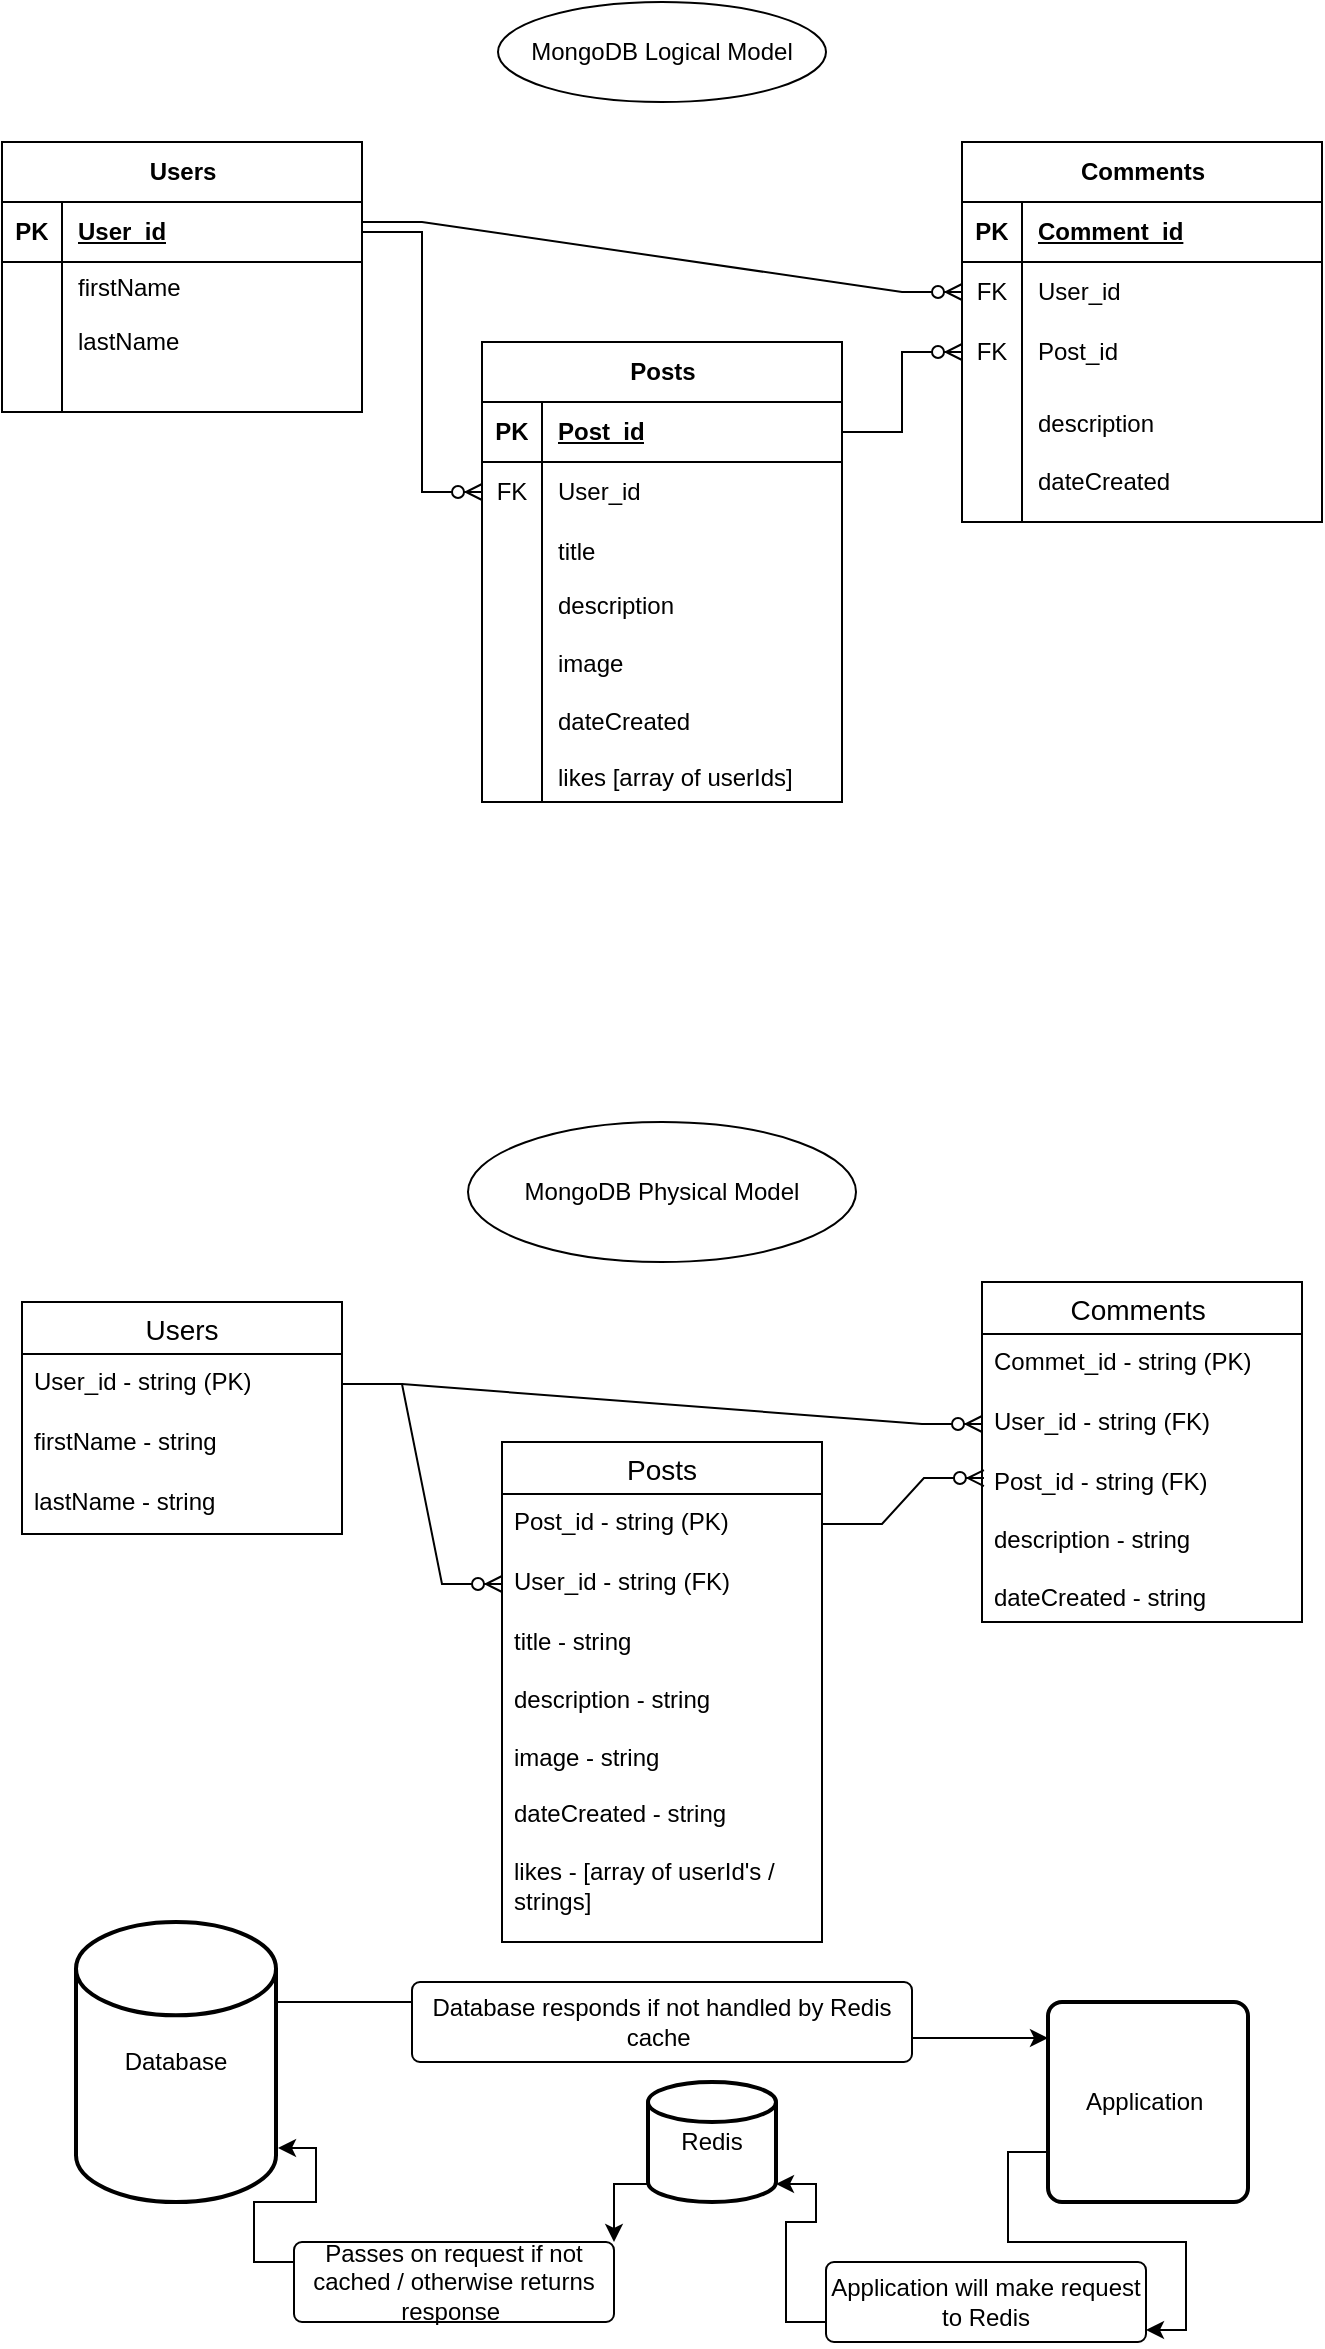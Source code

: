 <mxfile version="24.5.5" type="github">
  <diagram name="Page-1" id="Yc0eXLiFbW6gvSxJQFSb">
    <mxGraphModel dx="1223" dy="1909" grid="1" gridSize="10" guides="1" tooltips="1" connect="1" arrows="1" fold="1" page="1" pageScale="1" pageWidth="827" pageHeight="1169" math="0" shadow="0">
      <root>
        <mxCell id="0" />
        <mxCell id="1" parent="0" />
        <mxCell id="1Qco0uFq8-3cPCMnzzFp-161" style="edgeStyle=orthogonalEdgeStyle;rounded=0;orthogonalLoop=1;jettySize=auto;html=1;exitX=0;exitY=0.5;exitDx=0;exitDy=0;entryX=0;entryY=0.5;entryDx=0;entryDy=0;" parent="1" edge="1">
          <mxGeometry relative="1" as="geometry">
            <mxPoint x="100" y="160" as="sourcePoint" />
            <Array as="points">
              <mxPoint x="80" y="160" />
              <mxPoint x="80" y="520" />
              <mxPoint x="430" y="520" />
              <mxPoint x="430" y="227" />
            </Array>
          </mxGeometry>
        </mxCell>
        <mxCell id="1Qco0uFq8-3cPCMnzzFp-162" value="Users" style="shape=table;startSize=30;container=1;collapsible=1;childLayout=tableLayout;fixedRows=1;rowLines=0;fontStyle=1;align=center;resizeLast=1;html=1;" parent="1" vertex="1">
          <mxGeometry x="84" y="60" width="180" height="135" as="geometry" />
        </mxCell>
        <mxCell id="1Qco0uFq8-3cPCMnzzFp-163" value="" style="shape=tableRow;horizontal=0;startSize=0;swimlaneHead=0;swimlaneBody=0;fillColor=none;collapsible=0;dropTarget=0;points=[[0,0.5],[1,0.5]];portConstraint=eastwest;top=0;left=0;right=0;bottom=1;" parent="1Qco0uFq8-3cPCMnzzFp-162" vertex="1">
          <mxGeometry y="30" width="180" height="30" as="geometry" />
        </mxCell>
        <mxCell id="1Qco0uFq8-3cPCMnzzFp-164" value="PK" style="shape=partialRectangle;connectable=0;fillColor=none;top=0;left=0;bottom=0;right=0;fontStyle=1;overflow=hidden;whiteSpace=wrap;html=1;" parent="1Qco0uFq8-3cPCMnzzFp-163" vertex="1">
          <mxGeometry width="30" height="30" as="geometry">
            <mxRectangle width="30" height="30" as="alternateBounds" />
          </mxGeometry>
        </mxCell>
        <mxCell id="1Qco0uFq8-3cPCMnzzFp-165" value="User_id" style="shape=partialRectangle;connectable=0;fillColor=none;top=0;left=0;bottom=0;right=0;align=left;spacingLeft=6;fontStyle=5;overflow=hidden;whiteSpace=wrap;html=1;" parent="1Qco0uFq8-3cPCMnzzFp-163" vertex="1">
          <mxGeometry x="30" width="150" height="30" as="geometry">
            <mxRectangle width="150" height="30" as="alternateBounds" />
          </mxGeometry>
        </mxCell>
        <mxCell id="1Qco0uFq8-3cPCMnzzFp-166" value="" style="shape=tableRow;horizontal=0;startSize=0;swimlaneHead=0;swimlaneBody=0;fillColor=none;collapsible=0;dropTarget=0;points=[[0,0.5],[1,0.5]];portConstraint=eastwest;top=0;left=0;right=0;bottom=0;" parent="1Qco0uFq8-3cPCMnzzFp-162" vertex="1">
          <mxGeometry y="60" width="180" height="25" as="geometry" />
        </mxCell>
        <mxCell id="1Qco0uFq8-3cPCMnzzFp-167" value="" style="shape=partialRectangle;connectable=0;fillColor=none;top=0;left=0;bottom=0;right=0;editable=1;overflow=hidden;whiteSpace=wrap;html=1;" parent="1Qco0uFq8-3cPCMnzzFp-166" vertex="1">
          <mxGeometry width="30" height="25" as="geometry">
            <mxRectangle width="30" height="25" as="alternateBounds" />
          </mxGeometry>
        </mxCell>
        <mxCell id="1Qco0uFq8-3cPCMnzzFp-168" value="firstName" style="shape=partialRectangle;connectable=0;fillColor=none;top=0;left=0;bottom=0;right=0;align=left;spacingLeft=6;overflow=hidden;whiteSpace=wrap;html=1;" parent="1Qco0uFq8-3cPCMnzzFp-166" vertex="1">
          <mxGeometry x="30" width="150" height="25" as="geometry">
            <mxRectangle width="150" height="25" as="alternateBounds" />
          </mxGeometry>
        </mxCell>
        <mxCell id="1Qco0uFq8-3cPCMnzzFp-169" value="" style="shape=tableRow;horizontal=0;startSize=0;swimlaneHead=0;swimlaneBody=0;fillColor=none;collapsible=0;dropTarget=0;points=[[0,0.5],[1,0.5]];portConstraint=eastwest;top=0;left=0;right=0;bottom=0;" parent="1Qco0uFq8-3cPCMnzzFp-162" vertex="1">
          <mxGeometry y="85" width="180" height="30" as="geometry" />
        </mxCell>
        <mxCell id="1Qco0uFq8-3cPCMnzzFp-170" value="" style="shape=partialRectangle;connectable=0;fillColor=none;top=0;left=0;bottom=0;right=0;editable=1;overflow=hidden;whiteSpace=wrap;html=1;" parent="1Qco0uFq8-3cPCMnzzFp-169" vertex="1">
          <mxGeometry width="30" height="30" as="geometry">
            <mxRectangle width="30" height="30" as="alternateBounds" />
          </mxGeometry>
        </mxCell>
        <mxCell id="1Qco0uFq8-3cPCMnzzFp-171" value="lastName" style="shape=partialRectangle;connectable=0;fillColor=none;top=0;left=0;bottom=0;right=0;align=left;spacingLeft=6;overflow=hidden;whiteSpace=wrap;html=1;" parent="1Qco0uFq8-3cPCMnzzFp-169" vertex="1">
          <mxGeometry x="30" width="150" height="30" as="geometry">
            <mxRectangle width="150" height="30" as="alternateBounds" />
          </mxGeometry>
        </mxCell>
        <mxCell id="1Qco0uFq8-3cPCMnzzFp-172" value="" style="shape=tableRow;horizontal=0;startSize=0;swimlaneHead=0;swimlaneBody=0;fillColor=none;collapsible=0;dropTarget=0;points=[[0,0.5],[1,0.5]];portConstraint=eastwest;top=0;left=0;right=0;bottom=0;" parent="1Qco0uFq8-3cPCMnzzFp-162" vertex="1">
          <mxGeometry y="115" width="180" height="20" as="geometry" />
        </mxCell>
        <mxCell id="1Qco0uFq8-3cPCMnzzFp-173" value="" style="shape=partialRectangle;connectable=0;fillColor=none;top=0;left=0;bottom=0;right=0;editable=1;overflow=hidden;whiteSpace=wrap;html=1;" parent="1Qco0uFq8-3cPCMnzzFp-172" vertex="1">
          <mxGeometry width="30" height="20" as="geometry">
            <mxRectangle width="30" height="20" as="alternateBounds" />
          </mxGeometry>
        </mxCell>
        <mxCell id="1Qco0uFq8-3cPCMnzzFp-174" value="" style="shape=partialRectangle;connectable=0;fillColor=none;top=0;left=0;bottom=0;right=0;align=left;spacingLeft=6;overflow=hidden;whiteSpace=wrap;html=1;" parent="1Qco0uFq8-3cPCMnzzFp-172" vertex="1">
          <mxGeometry x="30" width="150" height="20" as="geometry">
            <mxRectangle width="150" height="20" as="alternateBounds" />
          </mxGeometry>
        </mxCell>
        <mxCell id="1Qco0uFq8-3cPCMnzzFp-175" value="Posts" style="shape=table;startSize=30;container=1;collapsible=1;childLayout=tableLayout;fixedRows=1;rowLines=0;fontStyle=1;align=center;resizeLast=1;html=1;" parent="1" vertex="1">
          <mxGeometry x="324" y="160" width="180" height="230" as="geometry" />
        </mxCell>
        <mxCell id="1Qco0uFq8-3cPCMnzzFp-176" value="" style="shape=tableRow;horizontal=0;startSize=0;swimlaneHead=0;swimlaneBody=0;fillColor=none;collapsible=0;dropTarget=0;points=[[0,0.5],[1,0.5]];portConstraint=eastwest;top=0;left=0;right=0;bottom=1;" parent="1Qco0uFq8-3cPCMnzzFp-175" vertex="1">
          <mxGeometry y="30" width="180" height="30" as="geometry" />
        </mxCell>
        <mxCell id="1Qco0uFq8-3cPCMnzzFp-177" value="PK" style="shape=partialRectangle;connectable=0;fillColor=none;top=0;left=0;bottom=0;right=0;fontStyle=1;overflow=hidden;whiteSpace=wrap;html=1;" parent="1Qco0uFq8-3cPCMnzzFp-176" vertex="1">
          <mxGeometry width="30" height="30" as="geometry">
            <mxRectangle width="30" height="30" as="alternateBounds" />
          </mxGeometry>
        </mxCell>
        <mxCell id="1Qco0uFq8-3cPCMnzzFp-178" value="Post_id" style="shape=partialRectangle;connectable=0;fillColor=none;top=0;left=0;bottom=0;right=0;align=left;spacingLeft=6;fontStyle=5;overflow=hidden;whiteSpace=wrap;html=1;" parent="1Qco0uFq8-3cPCMnzzFp-176" vertex="1">
          <mxGeometry x="30" width="150" height="30" as="geometry">
            <mxRectangle width="150" height="30" as="alternateBounds" />
          </mxGeometry>
        </mxCell>
        <mxCell id="1Qco0uFq8-3cPCMnzzFp-179" value="" style="shape=tableRow;horizontal=0;startSize=0;swimlaneHead=0;swimlaneBody=0;fillColor=none;collapsible=0;dropTarget=0;points=[[0,0.5],[1,0.5]];portConstraint=eastwest;top=0;left=0;right=0;bottom=0;" parent="1Qco0uFq8-3cPCMnzzFp-175" vertex="1">
          <mxGeometry y="60" width="180" height="30" as="geometry" />
        </mxCell>
        <mxCell id="1Qco0uFq8-3cPCMnzzFp-180" value="FK" style="shape=partialRectangle;connectable=0;fillColor=none;top=0;left=0;bottom=0;right=0;editable=1;overflow=hidden;whiteSpace=wrap;html=1;" parent="1Qco0uFq8-3cPCMnzzFp-179" vertex="1">
          <mxGeometry width="30" height="30" as="geometry">
            <mxRectangle width="30" height="30" as="alternateBounds" />
          </mxGeometry>
        </mxCell>
        <mxCell id="1Qco0uFq8-3cPCMnzzFp-181" value="User_id" style="shape=partialRectangle;connectable=0;fillColor=none;top=0;left=0;bottom=0;right=0;align=left;spacingLeft=6;overflow=hidden;whiteSpace=wrap;html=1;" parent="1Qco0uFq8-3cPCMnzzFp-179" vertex="1">
          <mxGeometry x="30" width="150" height="30" as="geometry">
            <mxRectangle width="150" height="30" as="alternateBounds" />
          </mxGeometry>
        </mxCell>
        <mxCell id="1Qco0uFq8-3cPCMnzzFp-182" value="" style="shape=tableRow;horizontal=0;startSize=0;swimlaneHead=0;swimlaneBody=0;fillColor=none;collapsible=0;dropTarget=0;points=[[0,0.5],[1,0.5]];portConstraint=eastwest;top=0;left=0;right=0;bottom=0;" parent="1Qco0uFq8-3cPCMnzzFp-175" vertex="1">
          <mxGeometry y="90" width="180" height="30" as="geometry" />
        </mxCell>
        <mxCell id="1Qco0uFq8-3cPCMnzzFp-183" value="" style="shape=partialRectangle;connectable=0;fillColor=none;top=0;left=0;bottom=0;right=0;editable=1;overflow=hidden;whiteSpace=wrap;html=1;" parent="1Qco0uFq8-3cPCMnzzFp-182" vertex="1">
          <mxGeometry width="30" height="30" as="geometry">
            <mxRectangle width="30" height="30" as="alternateBounds" />
          </mxGeometry>
        </mxCell>
        <mxCell id="1Qco0uFq8-3cPCMnzzFp-184" value="title" style="shape=partialRectangle;connectable=0;fillColor=none;top=0;left=0;bottom=0;right=0;align=left;spacingLeft=6;overflow=hidden;whiteSpace=wrap;html=1;" parent="1Qco0uFq8-3cPCMnzzFp-182" vertex="1">
          <mxGeometry x="30" width="150" height="30" as="geometry">
            <mxRectangle width="150" height="30" as="alternateBounds" />
          </mxGeometry>
        </mxCell>
        <mxCell id="1Qco0uFq8-3cPCMnzzFp-185" value="" style="shape=tableRow;horizontal=0;startSize=0;swimlaneHead=0;swimlaneBody=0;fillColor=none;collapsible=0;dropTarget=0;points=[[0,0.5],[1,0.5]];portConstraint=eastwest;top=0;left=0;right=0;bottom=0;" parent="1Qco0uFq8-3cPCMnzzFp-175" vertex="1">
          <mxGeometry y="120" width="180" height="110" as="geometry" />
        </mxCell>
        <mxCell id="1Qco0uFq8-3cPCMnzzFp-186" value="" style="shape=partialRectangle;connectable=0;fillColor=none;top=0;left=0;bottom=0;right=0;editable=1;overflow=hidden;whiteSpace=wrap;html=1;" parent="1Qco0uFq8-3cPCMnzzFp-185" vertex="1">
          <mxGeometry width="30" height="110" as="geometry">
            <mxRectangle width="30" height="110" as="alternateBounds" />
          </mxGeometry>
        </mxCell>
        <mxCell id="1Qco0uFq8-3cPCMnzzFp-187" value="description&lt;div&gt;&lt;br&gt;&lt;div&gt;image&lt;/div&gt;&lt;div&gt;&lt;br&gt;&lt;/div&gt;&lt;div&gt;dateCreated&lt;br&gt;&lt;/div&gt;&lt;div&gt;&lt;br&gt;&lt;/div&gt;&lt;div&gt;likes [array of userIds]&lt;/div&gt;&lt;/div&gt;" style="shape=partialRectangle;connectable=0;fillColor=none;top=0;left=0;bottom=0;right=0;align=left;spacingLeft=6;overflow=hidden;whiteSpace=wrap;html=1;" parent="1Qco0uFq8-3cPCMnzzFp-185" vertex="1">
          <mxGeometry x="30" width="150" height="110" as="geometry">
            <mxRectangle width="150" height="110" as="alternateBounds" />
          </mxGeometry>
        </mxCell>
        <mxCell id="1Qco0uFq8-3cPCMnzzFp-188" value="Comments" style="shape=table;startSize=30;container=1;collapsible=1;childLayout=tableLayout;fixedRows=1;rowLines=0;fontStyle=1;align=center;resizeLast=1;html=1;" parent="1" vertex="1">
          <mxGeometry x="564" y="60" width="180" height="190" as="geometry" />
        </mxCell>
        <mxCell id="1Qco0uFq8-3cPCMnzzFp-189" value="" style="shape=tableRow;horizontal=0;startSize=0;swimlaneHead=0;swimlaneBody=0;fillColor=none;collapsible=0;dropTarget=0;points=[[0,0.5],[1,0.5]];portConstraint=eastwest;top=0;left=0;right=0;bottom=1;" parent="1Qco0uFq8-3cPCMnzzFp-188" vertex="1">
          <mxGeometry y="30" width="180" height="30" as="geometry" />
        </mxCell>
        <mxCell id="1Qco0uFq8-3cPCMnzzFp-190" value="PK" style="shape=partialRectangle;connectable=0;fillColor=none;top=0;left=0;bottom=0;right=0;fontStyle=1;overflow=hidden;whiteSpace=wrap;html=1;" parent="1Qco0uFq8-3cPCMnzzFp-189" vertex="1">
          <mxGeometry width="30" height="30" as="geometry">
            <mxRectangle width="30" height="30" as="alternateBounds" />
          </mxGeometry>
        </mxCell>
        <mxCell id="1Qco0uFq8-3cPCMnzzFp-191" value="Comment_id" style="shape=partialRectangle;connectable=0;fillColor=none;top=0;left=0;bottom=0;right=0;align=left;spacingLeft=6;fontStyle=5;overflow=hidden;whiteSpace=wrap;html=1;" parent="1Qco0uFq8-3cPCMnzzFp-189" vertex="1">
          <mxGeometry x="30" width="150" height="30" as="geometry">
            <mxRectangle width="150" height="30" as="alternateBounds" />
          </mxGeometry>
        </mxCell>
        <mxCell id="1Qco0uFq8-3cPCMnzzFp-192" value="" style="shape=tableRow;horizontal=0;startSize=0;swimlaneHead=0;swimlaneBody=0;fillColor=none;collapsible=0;dropTarget=0;points=[[0,0.5],[1,0.5]];portConstraint=eastwest;top=0;left=0;right=0;bottom=0;" parent="1Qco0uFq8-3cPCMnzzFp-188" vertex="1">
          <mxGeometry y="60" width="180" height="30" as="geometry" />
        </mxCell>
        <mxCell id="1Qco0uFq8-3cPCMnzzFp-193" value="FK" style="shape=partialRectangle;connectable=0;fillColor=none;top=0;left=0;bottom=0;right=0;editable=1;overflow=hidden;whiteSpace=wrap;html=1;" parent="1Qco0uFq8-3cPCMnzzFp-192" vertex="1">
          <mxGeometry width="30" height="30" as="geometry">
            <mxRectangle width="30" height="30" as="alternateBounds" />
          </mxGeometry>
        </mxCell>
        <mxCell id="1Qco0uFq8-3cPCMnzzFp-194" value="User_id" style="shape=partialRectangle;connectable=0;fillColor=none;top=0;left=0;bottom=0;right=0;align=left;spacingLeft=6;overflow=hidden;whiteSpace=wrap;html=1;" parent="1Qco0uFq8-3cPCMnzzFp-192" vertex="1">
          <mxGeometry x="30" width="150" height="30" as="geometry">
            <mxRectangle width="150" height="30" as="alternateBounds" />
          </mxGeometry>
        </mxCell>
        <mxCell id="1Qco0uFq8-3cPCMnzzFp-195" value="" style="shape=tableRow;horizontal=0;startSize=0;swimlaneHead=0;swimlaneBody=0;fillColor=none;collapsible=0;dropTarget=0;points=[[0,0.5],[1,0.5]];portConstraint=eastwest;top=0;left=0;right=0;bottom=0;" parent="1Qco0uFq8-3cPCMnzzFp-188" vertex="1">
          <mxGeometry y="90" width="180" height="30" as="geometry" />
        </mxCell>
        <mxCell id="1Qco0uFq8-3cPCMnzzFp-196" value="FK" style="shape=partialRectangle;connectable=0;fillColor=none;top=0;left=0;bottom=0;right=0;editable=1;overflow=hidden;whiteSpace=wrap;html=1;" parent="1Qco0uFq8-3cPCMnzzFp-195" vertex="1">
          <mxGeometry width="30" height="30" as="geometry">
            <mxRectangle width="30" height="30" as="alternateBounds" />
          </mxGeometry>
        </mxCell>
        <mxCell id="1Qco0uFq8-3cPCMnzzFp-197" value="Post_id" style="shape=partialRectangle;connectable=0;fillColor=none;top=0;left=0;bottom=0;right=0;align=left;spacingLeft=6;overflow=hidden;whiteSpace=wrap;html=1;" parent="1Qco0uFq8-3cPCMnzzFp-195" vertex="1">
          <mxGeometry x="30" width="150" height="30" as="geometry">
            <mxRectangle width="150" height="30" as="alternateBounds" />
          </mxGeometry>
        </mxCell>
        <mxCell id="1Qco0uFq8-3cPCMnzzFp-198" value="" style="shape=tableRow;horizontal=0;startSize=0;swimlaneHead=0;swimlaneBody=0;fillColor=none;collapsible=0;dropTarget=0;points=[[0,0.5],[1,0.5]];portConstraint=eastwest;top=0;left=0;right=0;bottom=0;" parent="1Qco0uFq8-3cPCMnzzFp-188" vertex="1">
          <mxGeometry y="120" width="180" height="70" as="geometry" />
        </mxCell>
        <mxCell id="1Qco0uFq8-3cPCMnzzFp-199" value="" style="shape=partialRectangle;connectable=0;fillColor=none;top=0;left=0;bottom=0;right=0;editable=1;overflow=hidden;whiteSpace=wrap;html=1;" parent="1Qco0uFq8-3cPCMnzzFp-198" vertex="1">
          <mxGeometry width="30" height="70" as="geometry">
            <mxRectangle width="30" height="70" as="alternateBounds" />
          </mxGeometry>
        </mxCell>
        <mxCell id="1Qco0uFq8-3cPCMnzzFp-200" value="description&lt;div&gt;&lt;br&gt;&lt;/div&gt;&lt;div&gt;dateCreated&lt;/div&gt;" style="shape=partialRectangle;connectable=0;fillColor=none;top=0;left=0;bottom=0;right=0;align=left;spacingLeft=6;overflow=hidden;whiteSpace=wrap;html=1;" parent="1Qco0uFq8-3cPCMnzzFp-198" vertex="1">
          <mxGeometry x="30" width="150" height="70" as="geometry">
            <mxRectangle width="150" height="70" as="alternateBounds" />
          </mxGeometry>
        </mxCell>
        <mxCell id="1Qco0uFq8-3cPCMnzzFp-201" value="" style="edgeStyle=entityRelationEdgeStyle;fontSize=12;html=1;endArrow=ERzeroToMany;endFill=1;rounded=0;entryX=0;entryY=0.5;entryDx=0;entryDy=0;" parent="1" source="1Qco0uFq8-3cPCMnzzFp-163" target="1Qco0uFq8-3cPCMnzzFp-179" edge="1">
          <mxGeometry width="100" height="100" relative="1" as="geometry">
            <mxPoint x="24" y="110" as="sourcePoint" />
            <mxPoint x="124" y="10" as="targetPoint" />
            <Array as="points">
              <mxPoint x="44" y="80" />
              <mxPoint x="184" y="220" />
              <mxPoint x="174" y="270" />
              <mxPoint x="114" y="40" />
            </Array>
          </mxGeometry>
        </mxCell>
        <mxCell id="1Qco0uFq8-3cPCMnzzFp-202" value="" style="edgeStyle=entityRelationEdgeStyle;fontSize=12;html=1;endArrow=ERzeroToMany;endFill=1;rounded=0;entryX=0;entryY=0.5;entryDx=0;entryDy=0;" parent="1" target="1Qco0uFq8-3cPCMnzzFp-192" edge="1">
          <mxGeometry width="100" height="100" relative="1" as="geometry">
            <mxPoint x="264" y="100" as="sourcePoint" />
            <mxPoint x="364" as="targetPoint" />
            <Array as="points">
              <mxPoint x="334" y="50" />
              <mxPoint x="454" y="50" />
              <mxPoint x="524" y="40" />
              <mxPoint x="424" y="40" />
            </Array>
          </mxGeometry>
        </mxCell>
        <mxCell id="1Qco0uFq8-3cPCMnzzFp-203" value="" style="edgeStyle=entityRelationEdgeStyle;fontSize=12;html=1;endArrow=ERzeroToMany;endFill=1;rounded=0;entryX=0;entryY=0.5;entryDx=0;entryDy=0;" parent="1" target="1Qco0uFq8-3cPCMnzzFp-195" edge="1">
          <mxGeometry width="100" height="100" relative="1" as="geometry">
            <mxPoint x="504" y="205" as="sourcePoint" />
            <mxPoint x="604" y="105" as="targetPoint" />
          </mxGeometry>
        </mxCell>
        <mxCell id="1Qco0uFq8-3cPCMnzzFp-204" value="MongoDB Logical Model" style="ellipse;whiteSpace=wrap;html=1;align=center;" parent="1" vertex="1">
          <mxGeometry x="332" y="-10" width="164" height="50" as="geometry" />
        </mxCell>
        <mxCell id="1Qco0uFq8-3cPCMnzzFp-205" value="MongoDB Physical Model" style="ellipse;whiteSpace=wrap;html=1;align=center;" parent="1" vertex="1">
          <mxGeometry x="317" y="550" width="194" height="70" as="geometry" />
        </mxCell>
        <mxCell id="1Qco0uFq8-3cPCMnzzFp-206" value="Users" style="swimlane;fontStyle=0;childLayout=stackLayout;horizontal=1;startSize=26;horizontalStack=0;resizeParent=1;resizeParentMax=0;resizeLast=0;collapsible=1;marginBottom=0;align=center;fontSize=14;" parent="1" vertex="1">
          <mxGeometry x="94" y="640" width="160" height="116" as="geometry" />
        </mxCell>
        <mxCell id="1Qco0uFq8-3cPCMnzzFp-207" value="User_id - string (PK)" style="text;strokeColor=none;fillColor=none;spacingLeft=4;spacingRight=4;overflow=hidden;rotatable=0;points=[[0,0.5],[1,0.5]];portConstraint=eastwest;fontSize=12;whiteSpace=wrap;html=1;" parent="1Qco0uFq8-3cPCMnzzFp-206" vertex="1">
          <mxGeometry y="26" width="160" height="30" as="geometry" />
        </mxCell>
        <mxCell id="1Qco0uFq8-3cPCMnzzFp-208" value="firstName - string" style="text;strokeColor=none;fillColor=none;spacingLeft=4;spacingRight=4;overflow=hidden;rotatable=0;points=[[0,0.5],[1,0.5]];portConstraint=eastwest;fontSize=12;whiteSpace=wrap;html=1;" parent="1Qco0uFq8-3cPCMnzzFp-206" vertex="1">
          <mxGeometry y="56" width="160" height="30" as="geometry" />
        </mxCell>
        <mxCell id="1Qco0uFq8-3cPCMnzzFp-209" value="lastName - string" style="text;strokeColor=none;fillColor=none;spacingLeft=4;spacingRight=4;overflow=hidden;rotatable=0;points=[[0,0.5],[1,0.5]];portConstraint=eastwest;fontSize=12;whiteSpace=wrap;html=1;" parent="1Qco0uFq8-3cPCMnzzFp-206" vertex="1">
          <mxGeometry y="86" width="160" height="30" as="geometry" />
        </mxCell>
        <mxCell id="1Qco0uFq8-3cPCMnzzFp-210" value="Comments " style="swimlane;fontStyle=0;childLayout=stackLayout;horizontal=1;startSize=26;horizontalStack=0;resizeParent=1;resizeParentMax=0;resizeLast=0;collapsible=1;marginBottom=0;align=center;fontSize=14;" parent="1" vertex="1">
          <mxGeometry x="574" y="630" width="160" height="170" as="geometry" />
        </mxCell>
        <mxCell id="1Qco0uFq8-3cPCMnzzFp-211" value="Commet_id - string (PK)" style="text;strokeColor=none;fillColor=none;spacingLeft=4;spacingRight=4;overflow=hidden;rotatable=0;points=[[0,0.5],[1,0.5]];portConstraint=eastwest;fontSize=12;whiteSpace=wrap;html=1;" parent="1Qco0uFq8-3cPCMnzzFp-210" vertex="1">
          <mxGeometry y="26" width="160" height="30" as="geometry" />
        </mxCell>
        <mxCell id="1Qco0uFq8-3cPCMnzzFp-212" value="User_id - string (FK)" style="text;strokeColor=none;fillColor=none;spacingLeft=4;spacingRight=4;overflow=hidden;rotatable=0;points=[[0,0.5],[1,0.5]];portConstraint=eastwest;fontSize=12;whiteSpace=wrap;html=1;" parent="1Qco0uFq8-3cPCMnzzFp-210" vertex="1">
          <mxGeometry y="56" width="160" height="30" as="geometry" />
        </mxCell>
        <mxCell id="1Qco0uFq8-3cPCMnzzFp-213" value="Post_id - string (FK)&lt;div&gt;&lt;br&gt;&lt;/div&gt;&lt;div&gt;description - string&lt;/div&gt;&lt;div&gt;&lt;br&gt;&lt;/div&gt;&lt;div&gt;dateCreated - string&lt;/div&gt;" style="text;strokeColor=none;fillColor=none;spacingLeft=4;spacingRight=4;overflow=hidden;rotatable=0;points=[[0,0.5],[1,0.5]];portConstraint=eastwest;fontSize=12;whiteSpace=wrap;html=1;" parent="1Qco0uFq8-3cPCMnzzFp-210" vertex="1">
          <mxGeometry y="86" width="160" height="84" as="geometry" />
        </mxCell>
        <mxCell id="1Qco0uFq8-3cPCMnzzFp-214" value="Posts" style="swimlane;fontStyle=0;childLayout=stackLayout;horizontal=1;startSize=26;horizontalStack=0;resizeParent=1;resizeParentMax=0;resizeLast=0;collapsible=1;marginBottom=0;align=center;fontSize=14;" parent="1" vertex="1">
          <mxGeometry x="334" y="710" width="160" height="250" as="geometry" />
        </mxCell>
        <mxCell id="1Qco0uFq8-3cPCMnzzFp-215" value="Post_id - string (PK)" style="text;strokeColor=none;fillColor=none;spacingLeft=4;spacingRight=4;overflow=hidden;rotatable=0;points=[[0,0.5],[1,0.5]];portConstraint=eastwest;fontSize=12;whiteSpace=wrap;html=1;" parent="1Qco0uFq8-3cPCMnzzFp-214" vertex="1">
          <mxGeometry y="26" width="160" height="30" as="geometry" />
        </mxCell>
        <mxCell id="1Qco0uFq8-3cPCMnzzFp-216" value="User_id - string (FK)" style="text;strokeColor=none;fillColor=none;spacingLeft=4;spacingRight=4;overflow=hidden;rotatable=0;points=[[0,0.5],[1,0.5]];portConstraint=eastwest;fontSize=12;whiteSpace=wrap;html=1;" parent="1Qco0uFq8-3cPCMnzzFp-214" vertex="1">
          <mxGeometry y="56" width="160" height="30" as="geometry" />
        </mxCell>
        <mxCell id="1Qco0uFq8-3cPCMnzzFp-217" value="title - string&lt;div&gt;&lt;br&gt;&lt;/div&gt;&lt;div&gt;description - string&lt;/div&gt;&lt;div&gt;&lt;br&gt;&lt;/div&gt;&lt;div&gt;image - string&lt;/div&gt;&lt;div&gt;&lt;br&gt;&lt;/div&gt;&lt;div&gt;dateCreated - string&lt;/div&gt;&lt;div&gt;&lt;br&gt;&lt;/div&gt;&lt;div&gt;likes - [array of userId&#39;s / strings]&lt;/div&gt;" style="text;strokeColor=none;fillColor=none;spacingLeft=4;spacingRight=4;overflow=hidden;rotatable=0;points=[[0,0.5],[1,0.5]];portConstraint=eastwest;fontSize=12;whiteSpace=wrap;html=1;" parent="1Qco0uFq8-3cPCMnzzFp-214" vertex="1">
          <mxGeometry y="86" width="160" height="164" as="geometry" />
        </mxCell>
        <mxCell id="1Qco0uFq8-3cPCMnzzFp-218" value="" style="edgeStyle=entityRelationEdgeStyle;fontSize=12;html=1;endArrow=ERzeroToMany;endFill=1;rounded=0;entryX=0;entryY=0.5;entryDx=0;entryDy=0;exitX=1;exitY=0.5;exitDx=0;exitDy=0;" parent="1" source="1Qco0uFq8-3cPCMnzzFp-207" target="1Qco0uFq8-3cPCMnzzFp-212" edge="1">
          <mxGeometry width="100" height="100" relative="1" as="geometry">
            <mxPoint x="250" y="650" as="sourcePoint" />
            <mxPoint x="350" y="550" as="targetPoint" />
          </mxGeometry>
        </mxCell>
        <mxCell id="1Qco0uFq8-3cPCMnzzFp-219" value="" style="edgeStyle=entityRelationEdgeStyle;fontSize=12;html=1;endArrow=ERzeroToMany;endFill=1;rounded=0;entryX=0;entryY=0.5;entryDx=0;entryDy=0;" parent="1" source="1Qco0uFq8-3cPCMnzzFp-207" target="1Qco0uFq8-3cPCMnzzFp-216" edge="1">
          <mxGeometry width="100" height="100" relative="1" as="geometry">
            <mxPoint x="256" y="690" as="sourcePoint" />
            <mxPoint x="350" y="640" as="targetPoint" />
          </mxGeometry>
        </mxCell>
        <mxCell id="1Qco0uFq8-3cPCMnzzFp-220" value="" style="edgeStyle=entityRelationEdgeStyle;fontSize=12;html=1;endArrow=ERzeroToMany;endFill=1;rounded=0;entryX=0.006;entryY=0.143;entryDx=0;entryDy=0;entryPerimeter=0;" parent="1" source="1Qco0uFq8-3cPCMnzzFp-215" target="1Qco0uFq8-3cPCMnzzFp-213" edge="1">
          <mxGeometry width="100" height="100" relative="1" as="geometry">
            <mxPoint x="504" y="800" as="sourcePoint" />
            <mxPoint x="604" y="700" as="targetPoint" />
            <Array as="points">
              <mxPoint x="560" y="740" />
            </Array>
          </mxGeometry>
        </mxCell>
        <mxCell id="upIFFd8ZQpiSGdXvl0km-1" value="Database" style="strokeWidth=2;html=1;shape=mxgraph.flowchart.database;whiteSpace=wrap;" vertex="1" parent="1">
          <mxGeometry x="121" y="950" width="100" height="140" as="geometry" />
        </mxCell>
        <mxCell id="upIFFd8ZQpiSGdXvl0km-22" style="edgeStyle=orthogonalEdgeStyle;rounded=0;orthogonalLoop=1;jettySize=auto;html=1;exitX=0;exitY=0.85;exitDx=0;exitDy=0;exitPerimeter=0;entryX=1;entryY=0;entryDx=0;entryDy=0;" edge="1" parent="1" source="upIFFd8ZQpiSGdXvl0km-2" target="upIFFd8ZQpiSGdXvl0km-17">
          <mxGeometry relative="1" as="geometry" />
        </mxCell>
        <mxCell id="upIFFd8ZQpiSGdXvl0km-2" value="Redis" style="strokeWidth=2;html=1;shape=mxgraph.flowchart.database;whiteSpace=wrap;" vertex="1" parent="1">
          <mxGeometry x="407" y="1030" width="64" height="60" as="geometry" />
        </mxCell>
        <mxCell id="upIFFd8ZQpiSGdXvl0km-3" value="Application&amp;nbsp;" style="rounded=1;whiteSpace=wrap;html=1;absoluteArcSize=1;arcSize=14;strokeWidth=2;" vertex="1" parent="1">
          <mxGeometry x="607" y="990" width="100" height="100" as="geometry" />
        </mxCell>
        <mxCell id="upIFFd8ZQpiSGdXvl0km-8" style="edgeStyle=orthogonalEdgeStyle;rounded=0;orthogonalLoop=1;jettySize=auto;html=1;exitX=0;exitY=0.75;exitDx=0;exitDy=0;entryX=1;entryY=0.85;entryDx=0;entryDy=0;entryPerimeter=0;" edge="1" parent="1" source="upIFFd8ZQpiSGdXvl0km-20" target="upIFFd8ZQpiSGdXvl0km-2">
          <mxGeometry relative="1" as="geometry" />
        </mxCell>
        <mxCell id="upIFFd8ZQpiSGdXvl0km-11" style="edgeStyle=orthogonalEdgeStyle;rounded=0;orthogonalLoop=1;jettySize=auto;html=1;entryX=0;entryY=0.18;entryDx=0;entryDy=0;entryPerimeter=0;" edge="1" parent="1" source="upIFFd8ZQpiSGdXvl0km-1" target="upIFFd8ZQpiSGdXvl0km-3">
          <mxGeometry relative="1" as="geometry">
            <Array as="points">
              <mxPoint x="420" y="990" />
              <mxPoint x="420" y="1008" />
            </Array>
          </mxGeometry>
        </mxCell>
        <mxCell id="upIFFd8ZQpiSGdXvl0km-12" value="Database responds if not handled by Redis cache&amp;nbsp;" style="rounded=1;arcSize=10;whiteSpace=wrap;html=1;align=center;" vertex="1" parent="1">
          <mxGeometry x="289" y="980" width="250" height="40" as="geometry" />
        </mxCell>
        <mxCell id="upIFFd8ZQpiSGdXvl0km-17" value="Passes on request if not cached / otherwise returns response&amp;nbsp;" style="rounded=1;arcSize=10;whiteSpace=wrap;html=1;align=center;" vertex="1" parent="1">
          <mxGeometry x="230" y="1110" width="160" height="40" as="geometry" />
        </mxCell>
        <mxCell id="upIFFd8ZQpiSGdXvl0km-21" value="" style="edgeStyle=orthogonalEdgeStyle;rounded=0;orthogonalLoop=1;jettySize=auto;html=1;exitX=0;exitY=0.75;exitDx=0;exitDy=0;entryX=1;entryY=0.85;entryDx=0;entryDy=0;entryPerimeter=0;" edge="1" parent="1" source="upIFFd8ZQpiSGdXvl0km-3" target="upIFFd8ZQpiSGdXvl0km-20">
          <mxGeometry relative="1" as="geometry">
            <mxPoint x="607" y="1065" as="sourcePoint" />
            <mxPoint x="471" y="1081" as="targetPoint" />
          </mxGeometry>
        </mxCell>
        <mxCell id="upIFFd8ZQpiSGdXvl0km-20" value="Application will make request to Redis" style="rounded=1;arcSize=10;whiteSpace=wrap;html=1;align=center;" vertex="1" parent="1">
          <mxGeometry x="496" y="1120" width="160" height="40" as="geometry" />
        </mxCell>
        <mxCell id="upIFFd8ZQpiSGdXvl0km-23" style="edgeStyle=orthogonalEdgeStyle;rounded=0;orthogonalLoop=1;jettySize=auto;html=1;exitX=0;exitY=0.25;exitDx=0;exitDy=0;entryX=1.01;entryY=0.807;entryDx=0;entryDy=0;entryPerimeter=0;" edge="1" parent="1" source="upIFFd8ZQpiSGdXvl0km-17" target="upIFFd8ZQpiSGdXvl0km-1">
          <mxGeometry relative="1" as="geometry" />
        </mxCell>
      </root>
    </mxGraphModel>
  </diagram>
</mxfile>
